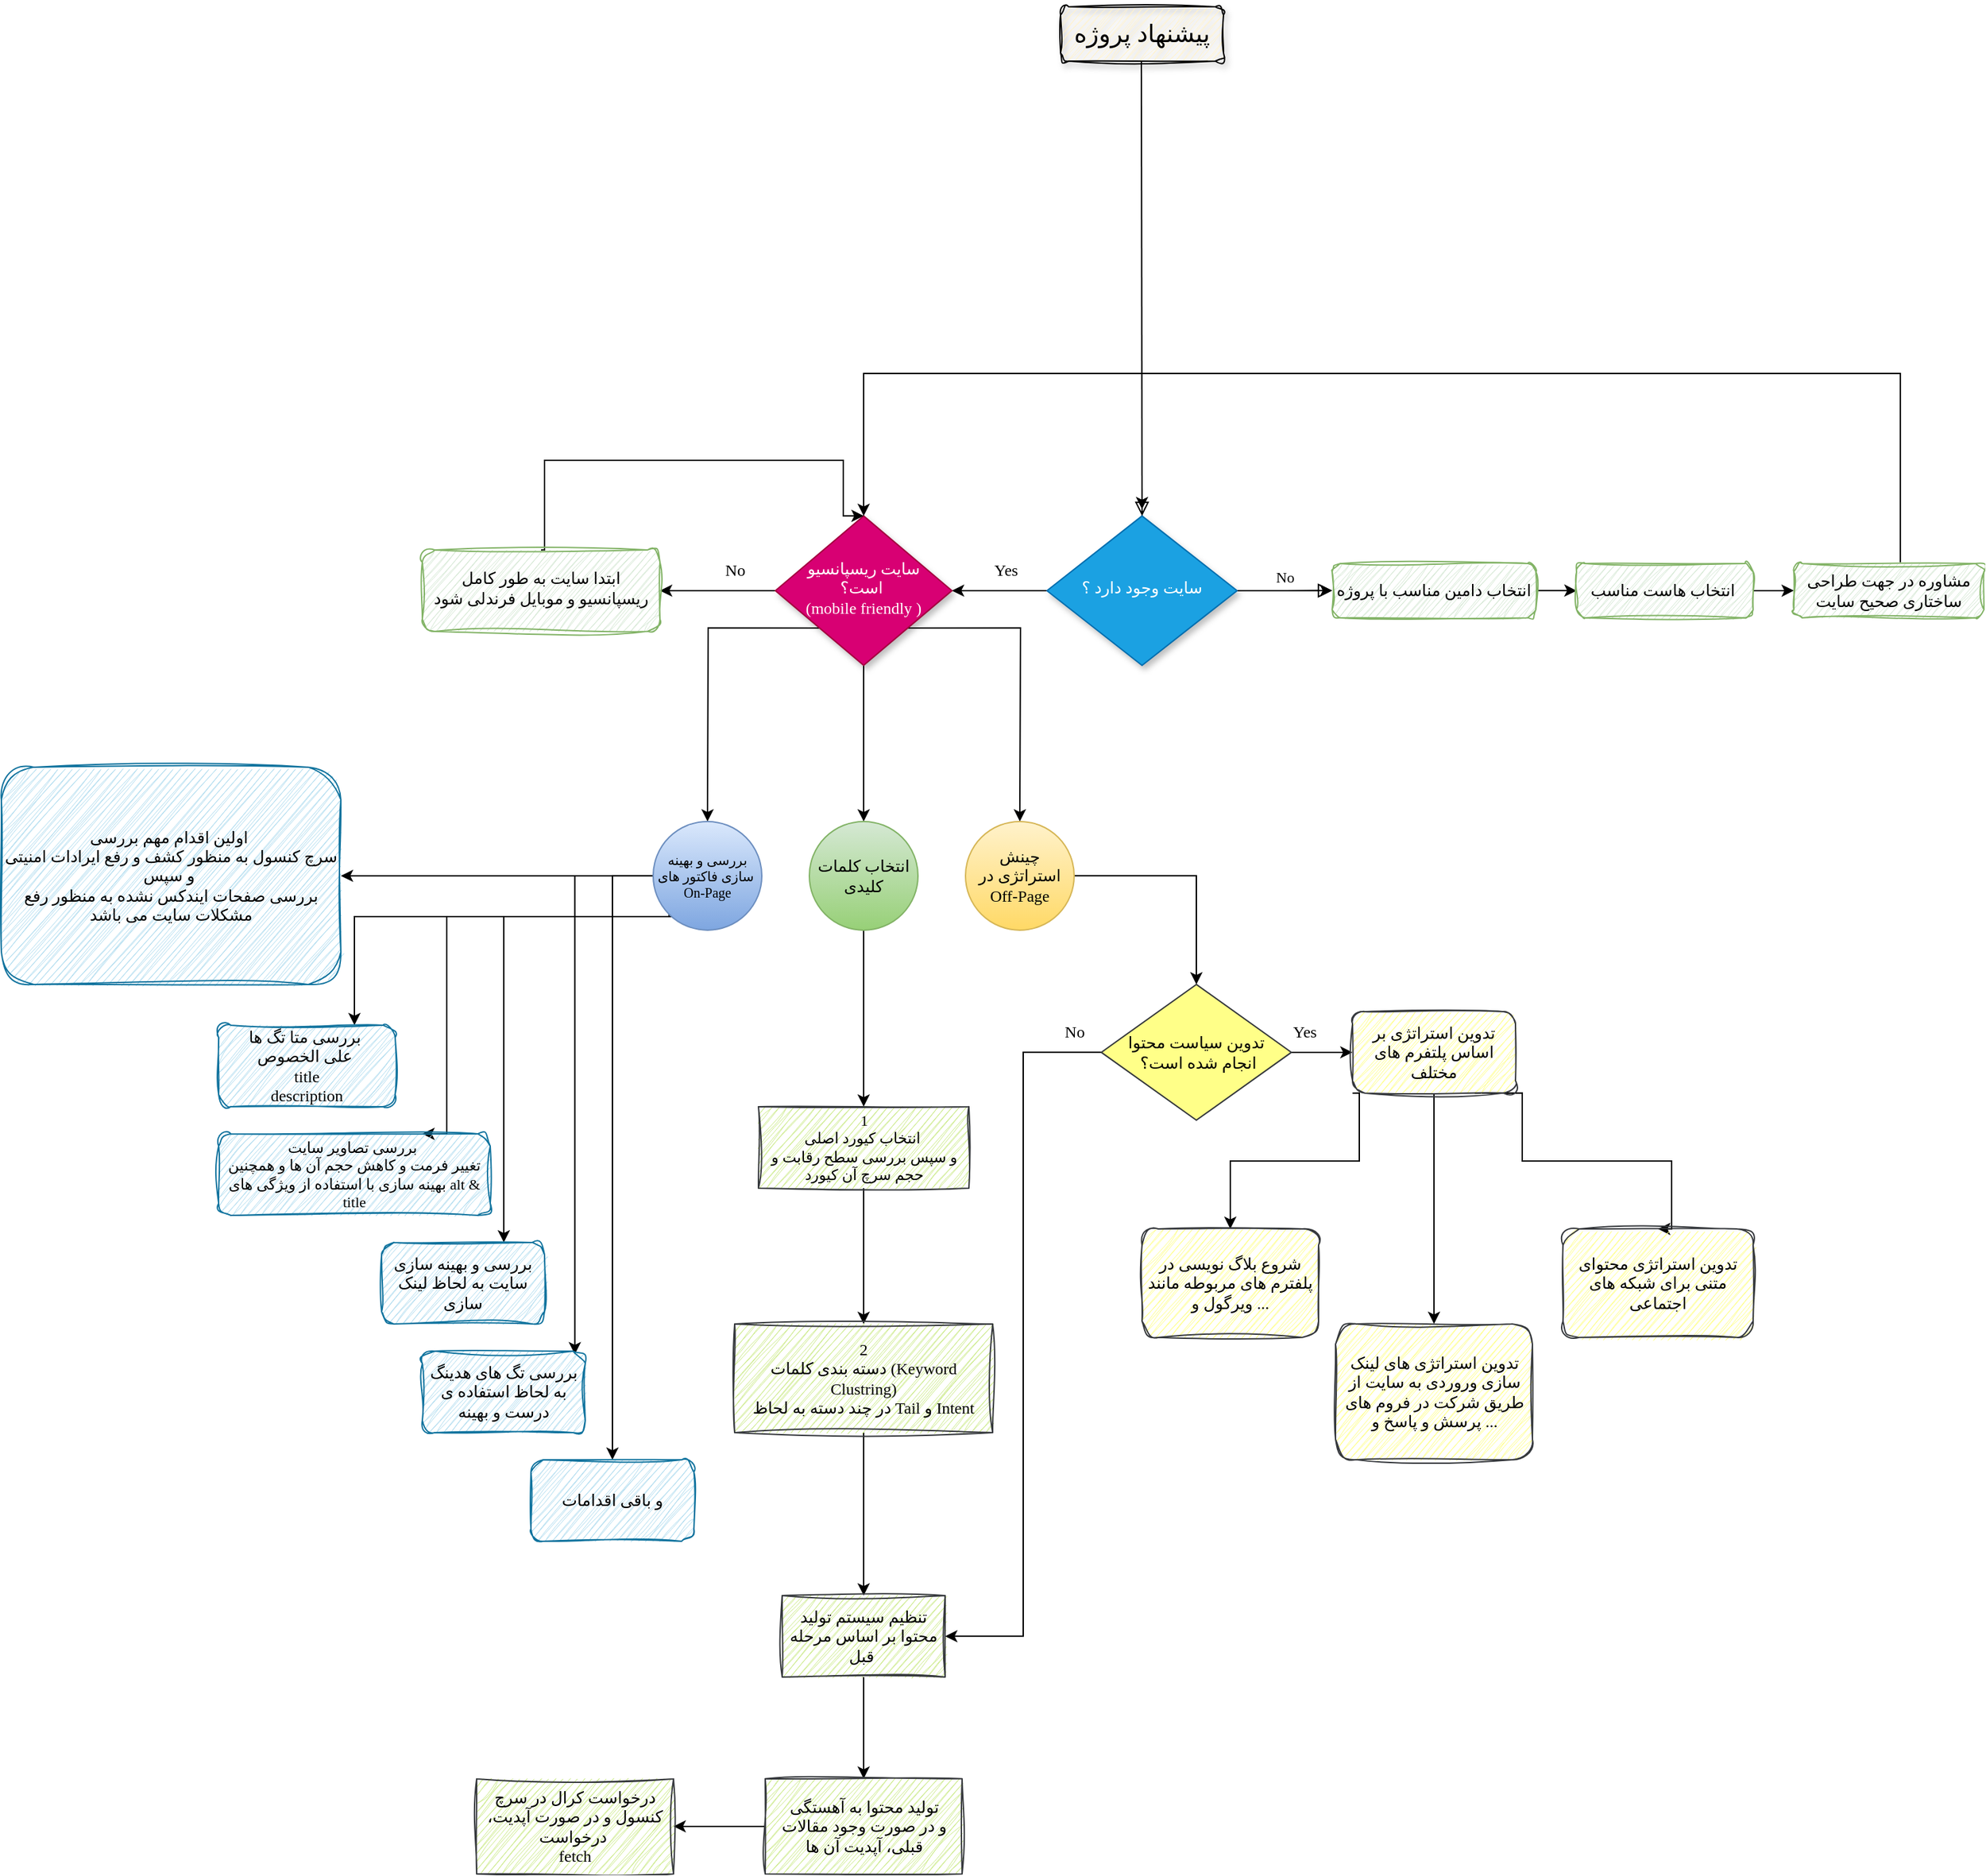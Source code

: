<mxfile version="24.2.7" type="github">
  <diagram id="C5RBs43oDa-KdzZeNtuy" name="Page-1">
    <mxGraphModel dx="3793" dy="2901" grid="1" gridSize="10" guides="1" tooltips="1" connect="1" arrows="1" fold="1" page="1" pageScale="1" pageWidth="827" pageHeight="1169" math="0" shadow="0">
      <root>
        <mxCell id="WIyWlLk6GJQsqaUBKTNV-0" />
        <mxCell id="WIyWlLk6GJQsqaUBKTNV-1" parent="WIyWlLk6GJQsqaUBKTNV-0" />
        <mxCell id="WIyWlLk6GJQsqaUBKTNV-2" value="" style="rounded=0;html=1;jettySize=auto;orthogonalLoop=1;fontSize=11;endArrow=block;endFill=0;endSize=8;strokeWidth=1;shadow=0;labelBackgroundColor=none;edgeStyle=orthogonalEdgeStyle;fontFamily=Tahoma;entryX=0.5;entryY=0;entryDx=0;entryDy=0;" parent="WIyWlLk6GJQsqaUBKTNV-1" target="WIyWlLk6GJQsqaUBKTNV-6" edge="1">
          <mxGeometry relative="1" as="geometry">
            <mxPoint x="239.5" y="-220" as="sourcePoint" />
            <mxPoint x="240" y="100" as="targetPoint" />
            <Array as="points" />
          </mxGeometry>
        </mxCell>
        <mxCell id="WIyWlLk6GJQsqaUBKTNV-3" value="&lt;font style=&quot;font-size: 18px;&quot;&gt;پیشنهاد پروژه&lt;/font&gt;" style="rounded=1;whiteSpace=wrap;html=1;fontSize=12;glass=0;strokeWidth=1;shadow=1;fontFamily=Tahoma;fillColor=#fff2cc;strokeColor=default;sketch=1;curveFitting=1;jiggle=2;" parent="WIyWlLk6GJQsqaUBKTNV-1" vertex="1">
          <mxGeometry x="180" y="-260" width="120" height="40" as="geometry" />
        </mxCell>
        <mxCell id="WIyWlLk6GJQsqaUBKTNV-5" value="No" style="edgeStyle=orthogonalEdgeStyle;rounded=0;html=1;jettySize=auto;orthogonalLoop=1;fontSize=11;endArrow=block;endFill=0;endSize=8;strokeWidth=1;shadow=0;labelBackgroundColor=none;fontFamily=Tahoma;" parent="WIyWlLk6GJQsqaUBKTNV-1" source="WIyWlLk6GJQsqaUBKTNV-6" target="WIyWlLk6GJQsqaUBKTNV-7" edge="1">
          <mxGeometry y="10" relative="1" as="geometry">
            <mxPoint as="offset" />
          </mxGeometry>
        </mxCell>
        <mxCell id="0_CxuhsJuFcOAXakOFh5-1" value="" style="edgeStyle=orthogonalEdgeStyle;rounded=0;orthogonalLoop=1;jettySize=auto;html=1;fontFamily=Tahoma;" parent="WIyWlLk6GJQsqaUBKTNV-1" source="WIyWlLk6GJQsqaUBKTNV-6" edge="1">
          <mxGeometry relative="1" as="geometry">
            <mxPoint x="100" y="169.94" as="targetPoint" />
          </mxGeometry>
        </mxCell>
        <mxCell id="0_CxuhsJuFcOAXakOFh5-13" value="" style="edgeStyle=orthogonalEdgeStyle;rounded=0;orthogonalLoop=1;jettySize=auto;html=1;fontFamily=Tahoma;" parent="WIyWlLk6GJQsqaUBKTNV-1" source="WIyWlLk6GJQsqaUBKTNV-6" target="WIyWlLk6GJQsqaUBKTNV-7" edge="1">
          <mxGeometry relative="1" as="geometry" />
        </mxCell>
        <mxCell id="JNmK7hXlg5MYyCPduh8R-0" style="edgeStyle=orthogonalEdgeStyle;rounded=0;orthogonalLoop=1;jettySize=auto;html=1;" edge="1" parent="WIyWlLk6GJQsqaUBKTNV-1" source="WIyWlLk6GJQsqaUBKTNV-6">
          <mxGeometry relative="1" as="geometry">
            <mxPoint x="240" y="110" as="targetPoint" />
          </mxGeometry>
        </mxCell>
        <mxCell id="WIyWlLk6GJQsqaUBKTNV-6" value="&lt;font style=&quot;font-size: 12px;&quot;&gt;سایت وجود دارد ؟&lt;/font&gt;" style="rhombus;whiteSpace=wrap;html=1;shadow=1;fontFamily=Tahoma;fontSize=12;align=center;strokeWidth=1;spacing=6;spacingTop=-4;fillColor=#1ba1e2;fontColor=#ffffff;strokeColor=#006EAF;rounded=0;" parent="WIyWlLk6GJQsqaUBKTNV-1" vertex="1">
          <mxGeometry x="170" y="114.94" width="140" height="110.06" as="geometry" />
        </mxCell>
        <mxCell id="0_CxuhsJuFcOAXakOFh5-69" value="" style="edgeStyle=orthogonalEdgeStyle;rounded=0;orthogonalLoop=1;jettySize=auto;html=1;fontFamily=Tahoma;" parent="WIyWlLk6GJQsqaUBKTNV-1" source="WIyWlLk6GJQsqaUBKTNV-7" target="0_CxuhsJuFcOAXakOFh5-68" edge="1">
          <mxGeometry relative="1" as="geometry" />
        </mxCell>
        <mxCell id="WIyWlLk6GJQsqaUBKTNV-7" value="انتخاب دامین مناسب با پروژه" style="rounded=1;whiteSpace=wrap;html=1;fontSize=12;glass=0;strokeWidth=1;shadow=0;fontFamily=Tahoma;fillColor=#d5e8d4;strokeColor=#82b366;sketch=1;curveFitting=1;jiggle=2;" parent="WIyWlLk6GJQsqaUBKTNV-1" vertex="1">
          <mxGeometry x="380" y="149.94" width="150" height="40" as="geometry" />
        </mxCell>
        <mxCell id="0_CxuhsJuFcOAXakOFh5-3" value="Yes" style="text;html=1;align=center;verticalAlign=middle;whiteSpace=wrap;rounded=0;fontFamily=Tahoma;" parent="WIyWlLk6GJQsqaUBKTNV-1" vertex="1">
          <mxGeometry x="110" y="139.94" width="60" height="30" as="geometry" />
        </mxCell>
        <mxCell id="0_CxuhsJuFcOAXakOFh5-10" value="" style="edgeStyle=orthogonalEdgeStyle;rounded=0;orthogonalLoop=1;jettySize=auto;html=1;fontFamily=Tahoma;" parent="WIyWlLk6GJQsqaUBKTNV-1" source="0_CxuhsJuFcOAXakOFh5-6" target="0_CxuhsJuFcOAXakOFh5-9" edge="1">
          <mxGeometry relative="1" as="geometry" />
        </mxCell>
        <mxCell id="0_CxuhsJuFcOAXakOFh5-16" style="edgeStyle=orthogonalEdgeStyle;rounded=0;orthogonalLoop=1;jettySize=auto;html=1;exitX=0.5;exitY=1;exitDx=0;exitDy=0;fontFamily=Tahoma;" parent="WIyWlLk6GJQsqaUBKTNV-1" source="0_CxuhsJuFcOAXakOFh5-6" target="0_CxuhsJuFcOAXakOFh5-21" edge="1">
          <mxGeometry relative="1" as="geometry">
            <mxPoint x="35" y="339.94" as="targetPoint" />
          </mxGeometry>
        </mxCell>
        <mxCell id="0_CxuhsJuFcOAXakOFh5-18" style="edgeStyle=orthogonalEdgeStyle;rounded=0;orthogonalLoop=1;jettySize=auto;html=1;exitX=0;exitY=1;exitDx=0;exitDy=0;fontFamily=Tahoma;" parent="WIyWlLk6GJQsqaUBKTNV-1" source="0_CxuhsJuFcOAXakOFh5-6" edge="1">
          <mxGeometry relative="1" as="geometry">
            <mxPoint x="-80" y="339.94" as="targetPoint" />
          </mxGeometry>
        </mxCell>
        <mxCell id="0_CxuhsJuFcOAXakOFh5-19" style="edgeStyle=orthogonalEdgeStyle;rounded=0;orthogonalLoop=1;jettySize=auto;html=1;exitX=1;exitY=1;exitDx=0;exitDy=0;fontFamily=Tahoma;" parent="WIyWlLk6GJQsqaUBKTNV-1" source="0_CxuhsJuFcOAXakOFh5-6" edge="1">
          <mxGeometry relative="1" as="geometry">
            <mxPoint x="150" y="339.94" as="targetPoint" />
          </mxGeometry>
        </mxCell>
        <mxCell id="0_CxuhsJuFcOAXakOFh5-6" value="&lt;font&gt;سایت ریسپانسیو است؟&amp;nbsp;&lt;/font&gt;&lt;div&gt;&lt;font&gt;(mobile friendly )&lt;/font&gt;&lt;/div&gt;" style="rhombus;whiteSpace=wrap;html=1;shadow=1;fontFamily=Tahoma;fontSize=12;align=center;strokeWidth=1;spacing=6;spacingTop=-4;fillColor=#d80073;fontColor=#ffffff;strokeColor=#A50040;rounded=0;" parent="WIyWlLk6GJQsqaUBKTNV-1" vertex="1">
          <mxGeometry x="-30" y="114.94" width="130" height="110" as="geometry" />
        </mxCell>
        <mxCell id="0_CxuhsJuFcOAXakOFh5-12" style="edgeStyle=orthogonalEdgeStyle;rounded=0;orthogonalLoop=1;jettySize=auto;html=1;entryX=0.5;entryY=0;entryDx=0;entryDy=0;exitX=0.5;exitY=0;exitDx=0;exitDy=0;fontFamily=Tahoma;" parent="WIyWlLk6GJQsqaUBKTNV-1" source="0_CxuhsJuFcOAXakOFh5-9" target="0_CxuhsJuFcOAXakOFh5-6" edge="1">
          <mxGeometry relative="1" as="geometry">
            <mxPoint x="35" y="78.94" as="targetPoint" />
            <mxPoint x="-174.947" y="103.94" as="sourcePoint" />
            <Array as="points">
              <mxPoint x="-200" y="140" />
              <mxPoint x="-200" y="74" />
              <mxPoint x="20" y="74" />
              <mxPoint x="20" y="115" />
            </Array>
          </mxGeometry>
        </mxCell>
        <mxCell id="0_CxuhsJuFcOAXakOFh5-9" value="&lt;font&gt;ابتدا سایت به طور کامل ریسپانسیو و موبایل فرندلی شود&lt;/font&gt;" style="rounded=1;whiteSpace=wrap;html=1;shadow=0;strokeWidth=1;spacing=6;spacingTop=-4;fontFamily=Tahoma;fillColor=#d5e8d4;strokeColor=#82b366;sketch=1;curveFitting=1;jiggle=2;" parent="WIyWlLk6GJQsqaUBKTNV-1" vertex="1">
          <mxGeometry x="-290" y="139.94" width="175" height="60" as="geometry" />
        </mxCell>
        <mxCell id="0_CxuhsJuFcOAXakOFh5-14" value="No" style="text;html=1;align=center;verticalAlign=middle;resizable=0;points=[];autosize=1;strokeColor=none;fillColor=none;fontFamily=Tahoma;" parent="WIyWlLk6GJQsqaUBKTNV-1" vertex="1">
          <mxGeometry x="-80" y="139.94" width="40" height="30" as="geometry" />
        </mxCell>
        <mxCell id="0_CxuhsJuFcOAXakOFh5-24" value="" style="edgeStyle=orthogonalEdgeStyle;rounded=0;orthogonalLoop=1;jettySize=auto;html=1;fontFamily=Tahoma;" parent="WIyWlLk6GJQsqaUBKTNV-1" source="0_CxuhsJuFcOAXakOFh5-20" target="0_CxuhsJuFcOAXakOFh5-23" edge="1">
          <mxGeometry relative="1" as="geometry" />
        </mxCell>
        <mxCell id="0_CxuhsJuFcOAXakOFh5-26" value="" style="edgeStyle=orthogonalEdgeStyle;rounded=0;orthogonalLoop=1;jettySize=auto;html=1;fontFamily=Tahoma;" parent="WIyWlLk6GJQsqaUBKTNV-1" source="0_CxuhsJuFcOAXakOFh5-20" target="0_CxuhsJuFcOAXakOFh5-25" edge="1">
          <mxGeometry relative="1" as="geometry">
            <Array as="points">
              <mxPoint x="-340" y="409.94" />
            </Array>
          </mxGeometry>
        </mxCell>
        <mxCell id="0_CxuhsJuFcOAXakOFh5-27" style="edgeStyle=orthogonalEdgeStyle;rounded=0;orthogonalLoop=1;jettySize=auto;html=1;exitX=0;exitY=1;exitDx=0;exitDy=0;entryX=0.75;entryY=0;entryDx=0;entryDy=0;fontFamily=Tahoma;" parent="WIyWlLk6GJQsqaUBKTNV-1" source="0_CxuhsJuFcOAXakOFh5-20" target="0_CxuhsJuFcOAXakOFh5-28" edge="1">
          <mxGeometry relative="1" as="geometry">
            <mxPoint x="-160" y="539.94" as="targetPoint" />
            <Array as="points">
              <mxPoint x="-108" y="409.94" />
              <mxPoint x="-272" y="409.94" />
            </Array>
          </mxGeometry>
        </mxCell>
        <mxCell id="0_CxuhsJuFcOAXakOFh5-32" value="" style="edgeStyle=orthogonalEdgeStyle;rounded=0;orthogonalLoop=1;jettySize=auto;html=1;fontFamily=Tahoma;" parent="WIyWlLk6GJQsqaUBKTNV-1" source="0_CxuhsJuFcOAXakOFh5-20" target="0_CxuhsJuFcOAXakOFh5-31" edge="1">
          <mxGeometry relative="1" as="geometry">
            <Array as="points">
              <mxPoint x="-230" y="409.94" />
            </Array>
          </mxGeometry>
        </mxCell>
        <mxCell id="0_CxuhsJuFcOAXakOFh5-33" style="edgeStyle=orthogonalEdgeStyle;rounded=0;orthogonalLoop=1;jettySize=auto;html=1;exitX=0;exitY=1;exitDx=0;exitDy=0;entryX=0.936;entryY=0.039;entryDx=0;entryDy=0;entryPerimeter=0;fontFamily=Tahoma;" parent="WIyWlLk6GJQsqaUBKTNV-1" source="0_CxuhsJuFcOAXakOFh5-20" target="0_CxuhsJuFcOAXakOFh5-34" edge="1">
          <mxGeometry relative="1" as="geometry">
            <mxPoint x="-180" y="739.94" as="targetPoint" />
            <Array as="points">
              <mxPoint x="-108" y="380" />
              <mxPoint x="-178" y="380" />
            </Array>
          </mxGeometry>
        </mxCell>
        <mxCell id="0_CxuhsJuFcOAXakOFh5-37" value="" style="edgeStyle=orthogonalEdgeStyle;rounded=0;orthogonalLoop=1;jettySize=auto;html=1;fontFamily=Tahoma;" parent="WIyWlLk6GJQsqaUBKTNV-1" source="0_CxuhsJuFcOAXakOFh5-20" target="0_CxuhsJuFcOAXakOFh5-36" edge="1">
          <mxGeometry relative="1" as="geometry">
            <Array as="points">
              <mxPoint x="-150" y="380" />
            </Array>
          </mxGeometry>
        </mxCell>
        <mxCell id="0_CxuhsJuFcOAXakOFh5-20" value="بررسی و بهینه سازی فاکتور های&amp;nbsp;&lt;div style=&quot;font-size: 10px;&quot;&gt;On-Page&lt;/div&gt;" style="ellipse;whiteSpace=wrap;html=1;aspect=fixed;fontFamily=Tahoma;fontSize=10;fillColor=#dae8fc;gradientColor=#7ea6e0;strokeColor=#6c8ebf;" parent="WIyWlLk6GJQsqaUBKTNV-1" vertex="1">
          <mxGeometry x="-120" y="339.94" width="80" height="80" as="geometry" />
        </mxCell>
        <mxCell id="0_CxuhsJuFcOAXakOFh5-43" value="" style="edgeStyle=orthogonalEdgeStyle;rounded=0;orthogonalLoop=1;jettySize=auto;html=1;fontFamily=Tahoma;" parent="WIyWlLk6GJQsqaUBKTNV-1" source="0_CxuhsJuFcOAXakOFh5-21" target="0_CxuhsJuFcOAXakOFh5-42" edge="1">
          <mxGeometry relative="1" as="geometry" />
        </mxCell>
        <mxCell id="0_CxuhsJuFcOAXakOFh5-21" value="انتخاب کلمات کلیدی" style="ellipse;whiteSpace=wrap;html=1;aspect=fixed;fontFamily=Tahoma;fillColor=#d5e8d4;gradientColor=#97d077;strokeColor=#82b366;" parent="WIyWlLk6GJQsqaUBKTNV-1" vertex="1">
          <mxGeometry x="-5" y="339.94" width="80" height="80" as="geometry" />
        </mxCell>
        <mxCell id="0_CxuhsJuFcOAXakOFh5-41" value="" style="edgeStyle=orthogonalEdgeStyle;rounded=0;orthogonalLoop=1;jettySize=auto;html=1;fontFamily=Tahoma;" parent="WIyWlLk6GJQsqaUBKTNV-1" source="0_CxuhsJuFcOAXakOFh5-22" target="0_CxuhsJuFcOAXakOFh5-40" edge="1">
          <mxGeometry relative="1" as="geometry" />
        </mxCell>
        <mxCell id="0_CxuhsJuFcOAXakOFh5-22" value="چینش استراتژی در&lt;div&gt;Off-Page&lt;/div&gt;" style="ellipse;whiteSpace=wrap;html=1;aspect=fixed;fontFamily=Tahoma;fillColor=#fff2cc;gradientColor=#ffd966;strokeColor=#d6b656;" parent="WIyWlLk6GJQsqaUBKTNV-1" vertex="1">
          <mxGeometry x="110" y="339.94" width="80" height="80" as="geometry" />
        </mxCell>
        <mxCell id="0_CxuhsJuFcOAXakOFh5-23" value="اولین اقدام مهم بررسی&amp;nbsp;&lt;div&gt;سرچ کنسول به منظور کشف و رفع ایرادات امنیتی و سپس&amp;nbsp;&lt;/div&gt;&lt;div&gt;بررسی صفحات ایندکس نشده به منظور رفع مشکلات سایت می باشد&lt;/div&gt;" style="rounded=1;whiteSpace=wrap;html=1;fontFamily=Tahoma;fillColor=#b1ddf0;strokeColor=#10739e;sketch=1;curveFitting=1;jiggle=2;" parent="WIyWlLk6GJQsqaUBKTNV-1" vertex="1">
          <mxGeometry x="-600" y="299.94" width="250" height="160" as="geometry" />
        </mxCell>
        <mxCell id="0_CxuhsJuFcOAXakOFh5-25" value="بررسی متا تگ ها&amp;nbsp;&lt;div&gt;علی الخصوص&amp;nbsp;&lt;/div&gt;&lt;div&gt;title&lt;/div&gt;&lt;div&gt;description&lt;/div&gt;" style="rounded=1;whiteSpace=wrap;html=1;fontFamily=Tahoma;fillColor=#b1ddf0;strokeColor=#10739e;sketch=1;curveFitting=1;jiggle=2;" parent="WIyWlLk6GJQsqaUBKTNV-1" vertex="1">
          <mxGeometry x="-440" y="489.94" width="130" height="60" as="geometry" />
        </mxCell>
        <mxCell id="0_CxuhsJuFcOAXakOFh5-28" value="بررسی تصاویر سایت&amp;nbsp;&lt;div style=&quot;font-size: 11px;&quot;&gt;تغییر فرمت و کاهش حجم آن ها و همچنین بهینه سازی با استفاده از ویژگی های alt &amp;amp; title&lt;/div&gt;" style="rounded=1;whiteSpace=wrap;html=1;fontFamily=Tahoma;fontSize=11;fillColor=#b1ddf0;strokeColor=#10739e;sketch=1;curveFitting=1;jiggle=2;" parent="WIyWlLk6GJQsqaUBKTNV-1" vertex="1">
          <mxGeometry x="-440" y="570" width="200" height="60.06" as="geometry" />
        </mxCell>
        <mxCell id="0_CxuhsJuFcOAXakOFh5-31" value="بررسی و بهینه سازی سایت به لحاظ لینک سازی" style="rounded=1;whiteSpace=wrap;html=1;fontFamily=Tahoma;fillColor=#b1ddf0;strokeColor=#10739e;sketch=1;curveFitting=1;jiggle=2;" parent="WIyWlLk6GJQsqaUBKTNV-1" vertex="1">
          <mxGeometry x="-320" y="649.94" width="120" height="60" as="geometry" />
        </mxCell>
        <mxCell id="0_CxuhsJuFcOAXakOFh5-34" value="بررسی تگ های هدینگ به لحاظ استفاده ی درست و بهینه" style="rounded=1;whiteSpace=wrap;html=1;fontFamily=Tahoma;fillColor=#b1ddf0;strokeColor=#10739e;sketch=1;curveFitting=1;jiggle=2;" parent="WIyWlLk6GJQsqaUBKTNV-1" vertex="1">
          <mxGeometry x="-290" y="730" width="120" height="60" as="geometry" />
        </mxCell>
        <mxCell id="0_CxuhsJuFcOAXakOFh5-36" value="و باقی اقدامات" style="rounded=1;whiteSpace=wrap;html=1;fontFamily=Tahoma;fillColor=#b1ddf0;strokeColor=#10739e;sketch=1;curveFitting=1;jiggle=2;" parent="WIyWlLk6GJQsqaUBKTNV-1" vertex="1">
          <mxGeometry x="-210" y="810" width="120" height="60" as="geometry" />
        </mxCell>
        <mxCell id="0_CxuhsJuFcOAXakOFh5-57" value="" style="edgeStyle=orthogonalEdgeStyle;rounded=0;orthogonalLoop=1;jettySize=auto;html=1;fontFamily=Tahoma;" parent="WIyWlLk6GJQsqaUBKTNV-1" source="0_CxuhsJuFcOAXakOFh5-40" target="0_CxuhsJuFcOAXakOFh5-56" edge="1">
          <mxGeometry relative="1" as="geometry" />
        </mxCell>
        <mxCell id="0_CxuhsJuFcOAXakOFh5-59" style="edgeStyle=orthogonalEdgeStyle;rounded=0;orthogonalLoop=1;jettySize=auto;html=1;entryX=1;entryY=0.5;entryDx=0;entryDy=0;fontFamily=Tahoma;" parent="WIyWlLk6GJQsqaUBKTNV-1" source="0_CxuhsJuFcOAXakOFh5-40" target="0_CxuhsJuFcOAXakOFh5-48" edge="1">
          <mxGeometry relative="1" as="geometry" />
        </mxCell>
        <mxCell id="0_CxuhsJuFcOAXakOFh5-40" value="تدوین سیاست محتوا&lt;div&gt;&amp;nbsp;انجام شده است؟&lt;/div&gt;" style="rhombus;whiteSpace=wrap;html=1;fontFamily=Tahoma;fillColor=#ffff88;strokeColor=#36393d;" parent="WIyWlLk6GJQsqaUBKTNV-1" vertex="1">
          <mxGeometry x="210" y="459.94" width="140" height="100" as="geometry" />
        </mxCell>
        <mxCell id="0_CxuhsJuFcOAXakOFh5-47" value="" style="edgeStyle=orthogonalEdgeStyle;rounded=0;orthogonalLoop=1;jettySize=auto;html=1;fontFamily=Tahoma;" parent="WIyWlLk6GJQsqaUBKTNV-1" source="0_CxuhsJuFcOAXakOFh5-42" target="0_CxuhsJuFcOAXakOFh5-46" edge="1">
          <mxGeometry relative="1" as="geometry" />
        </mxCell>
        <mxCell id="0_CxuhsJuFcOAXakOFh5-42" value="1&lt;div style=&quot;font-size: 11px;&quot;&gt;انتخاب کیورد اصلی&amp;nbsp;&lt;/div&gt;&lt;div style=&quot;font-size: 11px;&quot;&gt;و سپس بررسی سطح رقابت و حجم سرچ آن کیورد&lt;/div&gt;" style="whiteSpace=wrap;html=1;fontFamily=Tahoma;fontSize=11;fillColor=#cdeb8b;strokeColor=#36393d;sketch=1;curveFitting=1;jiggle=2;" parent="WIyWlLk6GJQsqaUBKTNV-1" vertex="1">
          <mxGeometry x="-42.5" y="549.94" width="155" height="60" as="geometry" />
        </mxCell>
        <mxCell id="0_CxuhsJuFcOAXakOFh5-49" value="" style="edgeStyle=orthogonalEdgeStyle;rounded=0;orthogonalLoop=1;jettySize=auto;html=1;fontFamily=Tahoma;" parent="WIyWlLk6GJQsqaUBKTNV-1" source="0_CxuhsJuFcOAXakOFh5-46" target="0_CxuhsJuFcOAXakOFh5-48" edge="1">
          <mxGeometry relative="1" as="geometry" />
        </mxCell>
        <mxCell id="0_CxuhsJuFcOAXakOFh5-46" value="2&lt;div&gt;دسته بندی کلمات (Keyword Clustring)&lt;/div&gt;&lt;div&gt;در چند دسته به لحاظ Tail و Intent&lt;/div&gt;" style="whiteSpace=wrap;html=1;fontFamily=Tahoma;fillColor=#cdeb8b;strokeColor=#36393d;sketch=1;curveFitting=1;jiggle=2;" parent="WIyWlLk6GJQsqaUBKTNV-1" vertex="1">
          <mxGeometry x="-60" y="710" width="190" height="80" as="geometry" />
        </mxCell>
        <mxCell id="0_CxuhsJuFcOAXakOFh5-51" value="" style="edgeStyle=orthogonalEdgeStyle;rounded=0;orthogonalLoop=1;jettySize=auto;html=1;fontFamily=Tahoma;" parent="WIyWlLk6GJQsqaUBKTNV-1" source="0_CxuhsJuFcOAXakOFh5-48" target="0_CxuhsJuFcOAXakOFh5-50" edge="1">
          <mxGeometry relative="1" as="geometry" />
        </mxCell>
        <mxCell id="0_CxuhsJuFcOAXakOFh5-48" value="تنظیم سیستم تولید محتوا بر اساس مرحله قبل&amp;nbsp;" style="whiteSpace=wrap;html=1;fontFamily=Tahoma;fillColor=#cdeb8b;strokeColor=#36393d;sketch=1;curveFitting=1;jiggle=2;" parent="WIyWlLk6GJQsqaUBKTNV-1" vertex="1">
          <mxGeometry x="-25" y="909.94" width="120" height="60" as="geometry" />
        </mxCell>
        <mxCell id="0_CxuhsJuFcOAXakOFh5-55" value="" style="edgeStyle=orthogonalEdgeStyle;rounded=0;orthogonalLoop=1;jettySize=auto;html=1;fontFamily=Tahoma;" parent="WIyWlLk6GJQsqaUBKTNV-1" source="0_CxuhsJuFcOAXakOFh5-50" target="0_CxuhsJuFcOAXakOFh5-54" edge="1">
          <mxGeometry relative="1" as="geometry" />
        </mxCell>
        <mxCell id="0_CxuhsJuFcOAXakOFh5-50" value="تولید محتوا به آهستگی&lt;div&gt;و در صورت وجود مقالات قبلی، آپدیت آن ها&lt;/div&gt;" style="whiteSpace=wrap;html=1;fontFamily=Tahoma;fillColor=#cdeb8b;strokeColor=#36393d;sketch=1;curveFitting=1;jiggle=2;" parent="WIyWlLk6GJQsqaUBKTNV-1" vertex="1">
          <mxGeometry x="-37.5" y="1044.91" width="145" height="70.06" as="geometry" />
        </mxCell>
        <mxCell id="0_CxuhsJuFcOAXakOFh5-54" value="درخواست کرال در سرچ کنسول و در صورت آپدیت، درخواست&amp;nbsp;&lt;div&gt;fetch&lt;/div&gt;" style="whiteSpace=wrap;html=1;fontFamily=Tahoma;fillColor=#cdeb8b;strokeColor=#36393d;sketch=1;curveFitting=1;jiggle=2;" parent="WIyWlLk6GJQsqaUBKTNV-1" vertex="1">
          <mxGeometry x="-250" y="1045.03" width="145" height="69.94" as="geometry" />
        </mxCell>
        <mxCell id="0_CxuhsJuFcOAXakOFh5-65" value="" style="edgeStyle=orthogonalEdgeStyle;rounded=0;orthogonalLoop=1;jettySize=auto;html=1;fontFamily=Tahoma;" parent="WIyWlLk6GJQsqaUBKTNV-1" source="0_CxuhsJuFcOAXakOFh5-56" target="0_CxuhsJuFcOAXakOFh5-64" edge="1">
          <mxGeometry relative="1" as="geometry" />
        </mxCell>
        <mxCell id="0_CxuhsJuFcOAXakOFh5-66" style="edgeStyle=orthogonalEdgeStyle;rounded=0;orthogonalLoop=1;jettySize=auto;html=1;exitX=0.75;exitY=1;exitDx=0;exitDy=0;fontFamily=Tahoma;entryX=0.5;entryY=0;entryDx=0;entryDy=0;" parent="WIyWlLk6GJQsqaUBKTNV-1" source="0_CxuhsJuFcOAXakOFh5-56" edge="1" target="0_CxuhsJuFcOAXakOFh5-67">
          <mxGeometry relative="1" as="geometry">
            <mxPoint x="550" y="649.94" as="targetPoint" />
            <Array as="points">
              <mxPoint x="520" y="540" />
              <mxPoint x="520" y="590" />
              <mxPoint x="630" y="590" />
            </Array>
          </mxGeometry>
        </mxCell>
        <mxCell id="JNmK7hXlg5MYyCPduh8R-2" style="edgeStyle=orthogonalEdgeStyle;rounded=0;orthogonalLoop=1;jettySize=auto;html=1;exitX=0;exitY=1;exitDx=0;exitDy=0;" edge="1" parent="WIyWlLk6GJQsqaUBKTNV-1" source="0_CxuhsJuFcOAXakOFh5-56" target="0_CxuhsJuFcOAXakOFh5-62">
          <mxGeometry relative="1" as="geometry">
            <Array as="points">
              <mxPoint x="400" y="540" />
              <mxPoint x="400" y="590" />
              <mxPoint x="305" y="590" />
            </Array>
          </mxGeometry>
        </mxCell>
        <mxCell id="0_CxuhsJuFcOAXakOFh5-56" value="تدوین استراتژی بر اساس پلتفرم های مختلف" style="rounded=1;whiteSpace=wrap;html=1;fontFamily=Tahoma;fillColor=#ffff88;strokeColor=#36393d;sketch=1;curveFitting=1;jiggle=2;" parent="WIyWlLk6GJQsqaUBKTNV-1" vertex="1">
          <mxGeometry x="395" y="479.94" width="120" height="60" as="geometry" />
        </mxCell>
        <mxCell id="0_CxuhsJuFcOAXakOFh5-58" value="Yes" style="text;html=1;align=center;verticalAlign=middle;whiteSpace=wrap;rounded=0;fontFamily=Tahoma;" parent="WIyWlLk6GJQsqaUBKTNV-1" vertex="1">
          <mxGeometry x="330" y="479.94" width="60" height="30" as="geometry" />
        </mxCell>
        <mxCell id="0_CxuhsJuFcOAXakOFh5-60" value="No" style="text;html=1;align=center;verticalAlign=middle;resizable=0;points=[];autosize=1;strokeColor=none;fillColor=none;fontFamily=Tahoma;" parent="WIyWlLk6GJQsqaUBKTNV-1" vertex="1">
          <mxGeometry x="170" y="479.94" width="40" height="30" as="geometry" />
        </mxCell>
        <mxCell id="0_CxuhsJuFcOAXakOFh5-62" value="شروع بلاگ نویسی در پلفترم های مربوطه مانند ویرگول و ..." style="rounded=1;whiteSpace=wrap;html=1;fontFamily=Tahoma;fillColor=#ffff88;strokeColor=#36393d;sketch=1;curveFitting=1;jiggle=2;" parent="WIyWlLk6GJQsqaUBKTNV-1" vertex="1">
          <mxGeometry x="240" y="639.97" width="130" height="79.94" as="geometry" />
        </mxCell>
        <mxCell id="0_CxuhsJuFcOAXakOFh5-64" value="تدوین استراتژی های لینک سازی وروردی به سایت از طریق شرکت در فروم های پرسش و پاسخ و ..." style="rounded=1;whiteSpace=wrap;html=1;fontFamily=Tahoma;fillColor=#ffff88;strokeColor=#36393d;sketch=1;curveFitting=1;jiggle=2;" parent="WIyWlLk6GJQsqaUBKTNV-1" vertex="1">
          <mxGeometry x="382.5" y="709.94" width="145" height="100" as="geometry" />
        </mxCell>
        <mxCell id="0_CxuhsJuFcOAXakOFh5-67" value="تدوین استراتژی محتوای متنی برای شبکه های اجتماعی" style="rounded=1;whiteSpace=wrap;html=1;fontFamily=Tahoma;fillColor=#ffff88;strokeColor=#36393d;sketch=1;curveFitting=1;jiggle=2;" parent="WIyWlLk6GJQsqaUBKTNV-1" vertex="1">
          <mxGeometry x="550" y="639.97" width="140" height="79.94" as="geometry" />
        </mxCell>
        <mxCell id="0_CxuhsJuFcOAXakOFh5-71" value="" style="edgeStyle=orthogonalEdgeStyle;rounded=0;orthogonalLoop=1;jettySize=auto;html=1;fontFamily=Tahoma;" parent="WIyWlLk6GJQsqaUBKTNV-1" source="0_CxuhsJuFcOAXakOFh5-68" target="0_CxuhsJuFcOAXakOFh5-70" edge="1">
          <mxGeometry relative="1" as="geometry" />
        </mxCell>
        <mxCell id="0_CxuhsJuFcOAXakOFh5-68" value="انتخاب هاست مناسب&amp;nbsp;" style="rounded=1;whiteSpace=wrap;html=1;fontSize=12;glass=0;strokeWidth=1;shadow=0;fontFamily=Tahoma;fillColor=#d5e8d4;strokeColor=#82b366;sketch=1;curveFitting=1;jiggle=2;" parent="WIyWlLk6GJQsqaUBKTNV-1" vertex="1">
          <mxGeometry x="560" y="149.97" width="130" height="40" as="geometry" />
        </mxCell>
        <mxCell id="0_CxuhsJuFcOAXakOFh5-72" style="edgeStyle=orthogonalEdgeStyle;rounded=0;orthogonalLoop=1;jettySize=auto;html=1;entryX=0.5;entryY=0;entryDx=0;entryDy=0;exitX=0.56;exitY=-0.021;exitDx=0;exitDy=0;exitPerimeter=0;fontFamily=Tahoma;" parent="WIyWlLk6GJQsqaUBKTNV-1" source="0_CxuhsJuFcOAXakOFh5-70" target="0_CxuhsJuFcOAXakOFh5-6" edge="1">
          <mxGeometry relative="1" as="geometry">
            <mxPoint x="722.5" y="24.89" as="sourcePoint" />
            <mxPoint x="37.5" y="-30.11" as="targetPoint" />
            <Array as="points">
              <mxPoint x="798" y="10" />
              <mxPoint x="35" y="10" />
            </Array>
          </mxGeometry>
        </mxCell>
        <mxCell id="0_CxuhsJuFcOAXakOFh5-70" value="مشاوره در جهت طراحی ساختاری صحیح سایت" style="rounded=1;whiteSpace=wrap;html=1;fontSize=12;glass=0;strokeWidth=1;shadow=0;fontFamily=Tahoma;fillColor=#d5e8d4;strokeColor=#82b366;sketch=1;curveFitting=1;jiggle=2;" parent="WIyWlLk6GJQsqaUBKTNV-1" vertex="1">
          <mxGeometry x="720" y="149.94" width="140" height="40" as="geometry" />
        </mxCell>
      </root>
    </mxGraphModel>
  </diagram>
</mxfile>
